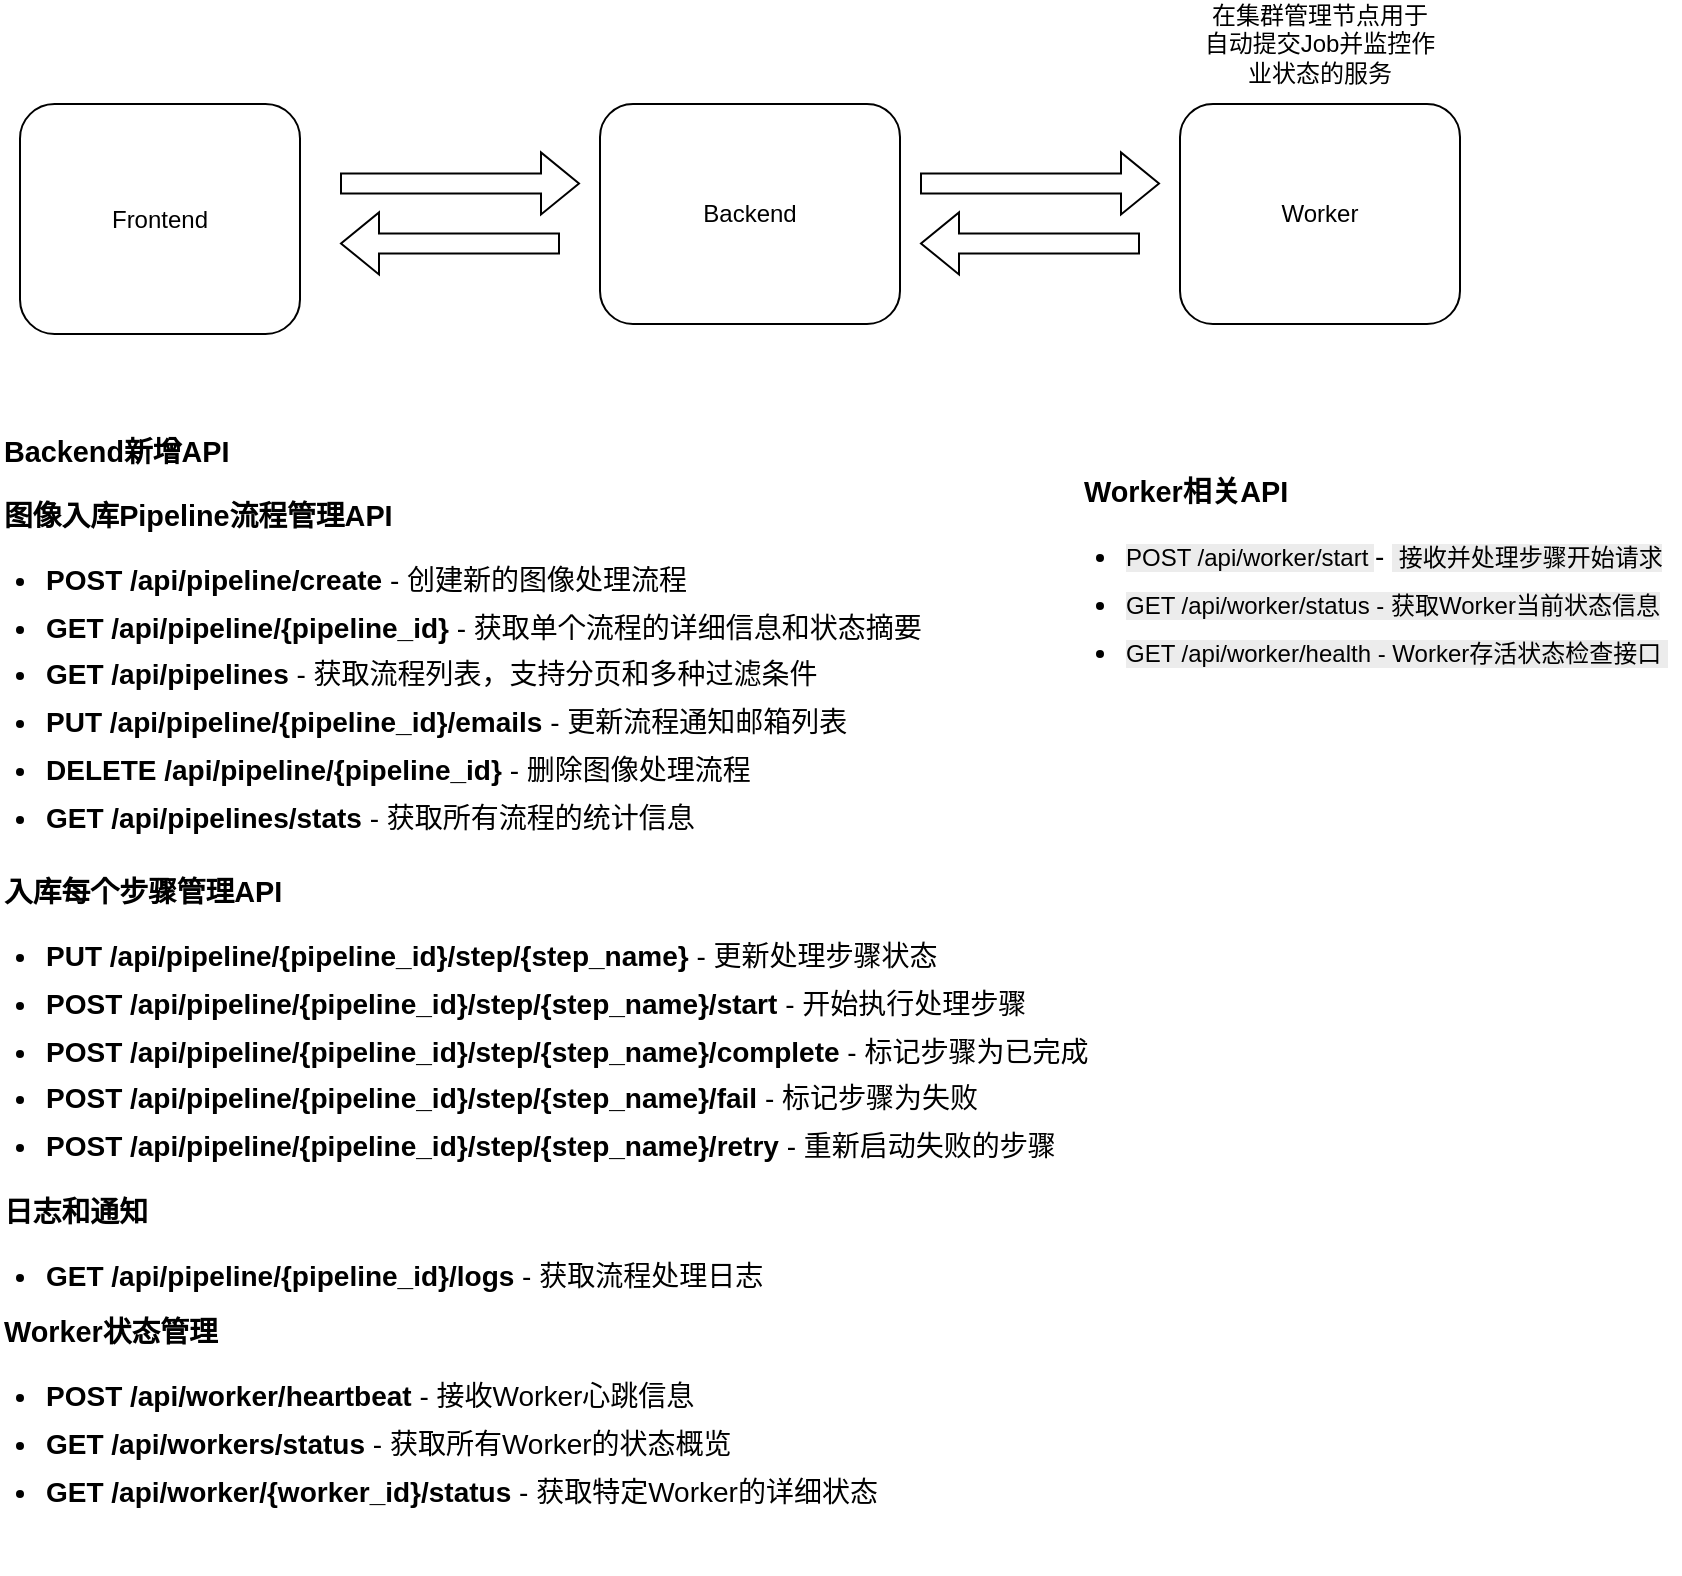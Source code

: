 <mxfile version="27.0.9">
  <diagram name="第 1 页" id="hHdWbca9_cBhzW1vsPXH">
    <mxGraphModel dx="1213" dy="722" grid="1" gridSize="10" guides="1" tooltips="1" connect="1" arrows="1" fold="1" page="1" pageScale="1" pageWidth="827" pageHeight="1169" math="0" shadow="0">
      <root>
        <mxCell id="0" />
        <mxCell id="1" parent="0" />
        <mxCell id="FGaTPld4qj9GWFZ1uLBO-1" value="Frontend" style="rounded=1;whiteSpace=wrap;html=1;" parent="1" vertex="1">
          <mxGeometry x="70" y="145" width="140" height="115" as="geometry" />
        </mxCell>
        <mxCell id="FGaTPld4qj9GWFZ1uLBO-2" value="Worker" style="rounded=1;whiteSpace=wrap;html=1;" parent="1" vertex="1">
          <mxGeometry x="650" y="145" width="140" height="110" as="geometry" />
        </mxCell>
        <mxCell id="FGaTPld4qj9GWFZ1uLBO-3" value="Backend" style="rounded=1;whiteSpace=wrap;html=1;" parent="1" vertex="1">
          <mxGeometry x="360" y="145" width="150" height="110" as="geometry" />
        </mxCell>
        <mxCell id="FGaTPld4qj9GWFZ1uLBO-7" value="" style="shape=flexArrow;endArrow=classic;html=1;rounded=0;" parent="1" edge="1">
          <mxGeometry width="50" height="50" relative="1" as="geometry">
            <mxPoint x="230" y="184.71" as="sourcePoint" />
            <mxPoint x="350" y="184.71" as="targetPoint" />
          </mxGeometry>
        </mxCell>
        <mxCell id="FGaTPld4qj9GWFZ1uLBO-8" value="" style="shape=flexArrow;endArrow=classic;html=1;rounded=0;" parent="1" edge="1">
          <mxGeometry width="50" height="50" relative="1" as="geometry">
            <mxPoint x="340" y="214.71" as="sourcePoint" />
            <mxPoint x="230" y="214.71" as="targetPoint" />
          </mxGeometry>
        </mxCell>
        <mxCell id="FGaTPld4qj9GWFZ1uLBO-9" value="" style="shape=flexArrow;endArrow=classic;html=1;rounded=0;" parent="1" edge="1">
          <mxGeometry width="50" height="50" relative="1" as="geometry">
            <mxPoint x="520" y="184.71" as="sourcePoint" />
            <mxPoint x="640" y="184.71" as="targetPoint" />
          </mxGeometry>
        </mxCell>
        <mxCell id="FGaTPld4qj9GWFZ1uLBO-10" value="" style="shape=flexArrow;endArrow=classic;html=1;rounded=0;" parent="1" edge="1">
          <mxGeometry width="50" height="50" relative="1" as="geometry">
            <mxPoint x="630" y="214.71" as="sourcePoint" />
            <mxPoint x="520" y="214.71" as="targetPoint" />
          </mxGeometry>
        </mxCell>
        <mxCell id="FGaTPld4qj9GWFZ1uLBO-11" value="在集群管理节点用于自动提交Job并监控作业状态的服务" style="text;html=1;align=center;verticalAlign=middle;whiteSpace=wrap;rounded=0;" parent="1" vertex="1">
          <mxGeometry x="660" y="100" width="120" height="30" as="geometry" />
        </mxCell>
        <mxCell id="FGaTPld4qj9GWFZ1uLBO-12" value="&lt;h3 style=&quot;box-sizing: border-box; margin: 1em 0px; font-weight: bold; -webkit-tap-highlight-color: transparent; font-size: 1.2em; color: rgb(0, 0, 0); font-style: normal; font-variant-ligatures: normal; font-variant-caps: normal; letter-spacing: normal; orphans: 2; text-align: start; text-indent: 0px; text-transform: none; widows: 2; word-spacing: 0px; -webkit-text-stroke-width: 0px; white-space: normal; background-color: rgb(255, 255, 255); text-decoration-thickness: initial; text-decoration-style: initial; text-decoration-color: initial;&quot;&gt;&lt;font face=&quot;Helvetica&quot;&gt;Backend新增API&lt;/font&gt;&lt;/h3&gt;&lt;h3 style=&quot;box-sizing: border-box; margin: 1em 0px; font-weight: bold; -webkit-tap-highlight-color: transparent; font-size: 1.2em; color: rgb(0, 0, 0); font-style: normal; font-variant-ligatures: normal; font-variant-caps: normal; letter-spacing: normal; orphans: 2; text-align: start; text-indent: 0px; text-transform: none; widows: 2; word-spacing: 0px; -webkit-text-stroke-width: 0px; white-space: normal; background-color: rgb(255, 255, 255); text-decoration-thickness: initial; text-decoration-style: initial; text-decoration-color: initial;&quot;&gt;&lt;font face=&quot;Helvetica&quot;&gt;图像入库Pipeline流程管理API&lt;/font&gt;&lt;/h3&gt;&lt;ul style=&quot;box-sizing: border-box; margin: 1em 0px; font-weight: 400; -webkit-tap-highlight-color: transparent; list-style: initial; padding-left: 1.5em; color: rgb(0, 0, 0); font-size: 14px; font-style: normal; font-variant-ligatures: normal; font-variant-caps: normal; letter-spacing: normal; orphans: 2; text-align: start; text-indent: 0px; text-transform: none; widows: 2; word-spacing: 0px; -webkit-text-stroke-width: 0px; white-space: normal; background-color: rgb(255, 255, 255); text-decoration-thickness: initial; text-decoration-style: initial; text-decoration-color: initial;&quot;&gt;&lt;li style=&quot;box-sizing: border-box; margin: 0px 0px 0.5em; font-weight: normal; -webkit-tap-highlight-color: transparent;&quot;&gt;&lt;font face=&quot;Helvetica&quot;&gt;&lt;strong style=&quot;box-sizing: border-box; margin: 0px; font-weight: bold; -webkit-tap-highlight-color: transparent;&quot;&gt;POST /api/pipeline/create&lt;/strong&gt;&lt;span&gt;&amp;nbsp;&lt;/span&gt;- 创建新的图像处理流程&lt;/font&gt;&lt;/li&gt;&lt;li style=&quot;box-sizing: border-box; margin: 0px 0px 0.5em; font-weight: normal; -webkit-tap-highlight-color: transparent;&quot;&gt;&lt;font face=&quot;Helvetica&quot;&gt;&lt;strong style=&quot;box-sizing: border-box; margin: 0px; font-weight: bold; -webkit-tap-highlight-color: transparent;&quot;&gt;GET /api/pipeline/{pipeline_id}&lt;/strong&gt;&lt;span&gt;&amp;nbsp;&lt;/span&gt;- 获取单个流程的详细信息和状态摘要&lt;/font&gt;&lt;/li&gt;&lt;li style=&quot;box-sizing: border-box; margin: 0px 0px 0.5em; font-weight: normal; -webkit-tap-highlight-color: transparent;&quot;&gt;&lt;font face=&quot;Helvetica&quot;&gt;&lt;strong style=&quot;box-sizing: border-box; margin: 0px; font-weight: bold; -webkit-tap-highlight-color: transparent;&quot;&gt;GET /api/pipelines&lt;/strong&gt;&lt;span&gt;&amp;nbsp;&lt;/span&gt;- 获取流程列表，支持分页和多种过滤条件&lt;/font&gt;&lt;/li&gt;&lt;li style=&quot;box-sizing: border-box; margin: 0px 0px 0.5em; font-weight: normal; -webkit-tap-highlight-color: transparent;&quot;&gt;&lt;font face=&quot;Helvetica&quot;&gt;&lt;strong style=&quot;box-sizing: border-box; margin: 0px; font-weight: bold; -webkit-tap-highlight-color: transparent;&quot;&gt;PUT /api/pipeline/{pipeline_id}/emails&lt;/strong&gt;&lt;span&gt;&amp;nbsp;&lt;/span&gt;- 更新流程通知邮箱列表&lt;/font&gt;&lt;/li&gt;&lt;li style=&quot;box-sizing: border-box; margin: 0px 0px 0.5em; font-weight: normal; -webkit-tap-highlight-color: transparent;&quot;&gt;&lt;font face=&quot;Helvetica&quot;&gt;&lt;strong style=&quot;box-sizing: border-box; margin: 0px; font-weight: bold; -webkit-tap-highlight-color: transparent;&quot;&gt;DELETE /api/pipeline/{pipeline_id}&lt;/strong&gt;&lt;span&gt;&amp;nbsp;&lt;/span&gt;- 删除图像处理流程&lt;/font&gt;&lt;/li&gt;&lt;li style=&quot;box-sizing: border-box; margin: 0px 0px 0.5em; font-weight: normal; -webkit-tap-highlight-color: transparent;&quot;&gt;&lt;font face=&quot;Helvetica&quot;&gt;&lt;strong style=&quot;box-sizing: border-box; margin: 0px; font-weight: bold; -webkit-tap-highlight-color: transparent;&quot;&gt;GET /api/pipelines/stats&lt;/strong&gt;&amp;nbsp;- 获取所有流程的统计信息&lt;/font&gt;&lt;/li&gt;&lt;/ul&gt;" style="text;whiteSpace=wrap;html=1;" parent="1" vertex="1">
          <mxGeometry x="60" y="290" width="490" height="220" as="geometry" />
        </mxCell>
        <mxCell id="FGaTPld4qj9GWFZ1uLBO-13" value="&lt;h3 style=&quot;box-sizing: border-box; margin: 1em 0px; font-weight: bold; -webkit-tap-highlight-color: transparent; font-size: 1.2em; color: rgb(0, 0, 0); font-style: normal; font-variant-ligatures: normal; font-variant-caps: normal; letter-spacing: normal; orphans: 2; text-align: start; text-indent: 0px; text-transform: none; widows: 2; word-spacing: 0px; -webkit-text-stroke-width: 0px; white-space: normal; background-color: rgb(255, 255, 255); text-decoration-thickness: initial; text-decoration-style: initial; text-decoration-color: initial;&quot;&gt;&lt;font face=&quot;Helvetica&quot;&gt;入库每个步骤管理API&lt;/font&gt;&lt;/h3&gt;&lt;ul style=&quot;box-sizing: border-box; margin: 1em 0px; font-weight: 400; -webkit-tap-highlight-color: transparent; list-style: initial; padding-left: 1.5em; color: rgb(0, 0, 0); font-size: 14px; font-style: normal; font-variant-ligatures: normal; font-variant-caps: normal; letter-spacing: normal; orphans: 2; text-align: start; text-indent: 0px; text-transform: none; widows: 2; word-spacing: 0px; -webkit-text-stroke-width: 0px; white-space: normal; background-color: rgb(255, 255, 255); text-decoration-thickness: initial; text-decoration-style: initial; text-decoration-color: initial;&quot;&gt;&lt;li style=&quot;box-sizing: border-box; margin: 0px 0px 0.5em; font-weight: normal; -webkit-tap-highlight-color: transparent;&quot;&gt;&lt;font face=&quot;Helvetica&quot;&gt;&lt;strong style=&quot;box-sizing: border-box; margin: 0px; font-weight: bold; -webkit-tap-highlight-color: transparent;&quot;&gt;PUT /api/pipeline/{pipeline_id}/step/{step_name}&lt;/strong&gt;&lt;span&gt;&amp;nbsp;&lt;/span&gt;- 更新处理步骤状态&lt;/font&gt;&lt;/li&gt;&lt;li style=&quot;box-sizing: border-box; margin: 0px 0px 0.5em; font-weight: normal; -webkit-tap-highlight-color: transparent;&quot;&gt;&lt;font face=&quot;Helvetica&quot;&gt;&lt;strong style=&quot;box-sizing: border-box; margin: 0px; font-weight: bold; -webkit-tap-highlight-color: transparent;&quot;&gt;POST /api/pipeline/{pipeline_id}/step/{step_name}/start&lt;/strong&gt;&lt;span&gt;&amp;nbsp;&lt;/span&gt;- 开始执行处理步骤&lt;/font&gt;&lt;/li&gt;&lt;li style=&quot;box-sizing: border-box; margin: 0px 0px 0.5em; font-weight: normal; -webkit-tap-highlight-color: transparent;&quot;&gt;&lt;font face=&quot;Helvetica&quot;&gt;&lt;strong style=&quot;box-sizing: border-box; margin: 0px; font-weight: bold; -webkit-tap-highlight-color: transparent;&quot;&gt;POST /api/pipeline/{pipeline_id}/step/{step_name}/complete&lt;/strong&gt;&lt;span&gt;&amp;nbsp;&lt;/span&gt;- 标记步骤为已完成&lt;/font&gt;&lt;/li&gt;&lt;li style=&quot;box-sizing: border-box; margin: 0px 0px 0.5em; font-weight: normal; -webkit-tap-highlight-color: transparent;&quot;&gt;&lt;font face=&quot;Helvetica&quot;&gt;&lt;strong style=&quot;box-sizing: border-box; margin: 0px; font-weight: bold; -webkit-tap-highlight-color: transparent;&quot;&gt;POST /api/pipeline/{pipeline_id}/step/{step_name}/fail&lt;/strong&gt;&lt;span&gt;&amp;nbsp;&lt;/span&gt;- 标记步骤为失败&lt;/font&gt;&lt;/li&gt;&lt;li style=&quot;box-sizing: border-box; margin: 0px 0px 0.5em; font-weight: normal; -webkit-tap-highlight-color: transparent;&quot;&gt;&lt;font face=&quot;Helvetica&quot;&gt;&lt;strong style=&quot;box-sizing: border-box; margin: 0px; font-weight: bold; -webkit-tap-highlight-color: transparent;&quot;&gt;POST /api/pipeline/{pipeline_id}/step/{step_name}/retry&lt;/strong&gt;&amp;nbsp;- 重新启动失败的步骤&lt;/font&gt;&lt;/li&gt;&lt;/ul&gt;" style="text;whiteSpace=wrap;html=1;" parent="1" vertex="1">
          <mxGeometry x="60" y="510" width="560" height="230" as="geometry" />
        </mxCell>
        <mxCell id="FGaTPld4qj9GWFZ1uLBO-14" value="&lt;h3 style=&quot;box-sizing: border-box; margin: 1em 0px; font-weight: bold; -webkit-tap-highlight-color: transparent; font-size: 1.2em; color: rgb(0, 0, 0); font-style: normal; font-variant-ligatures: normal; font-variant-caps: normal; letter-spacing: normal; orphans: 2; text-align: start; text-indent: 0px; text-transform: none; widows: 2; word-spacing: 0px; -webkit-text-stroke-width: 0px; white-space: normal; background-color: rgb(255, 255, 255); text-decoration-thickness: initial; text-decoration-style: initial; text-decoration-color: initial;&quot;&gt;&lt;font face=&quot;Helvetica&quot;&gt;日志和通知&lt;/font&gt;&lt;/h3&gt;&lt;ul style=&quot;box-sizing: border-box; margin: 1em 0px; font-weight: 400; -webkit-tap-highlight-color: transparent; list-style: initial; padding-left: 1.5em; color: rgb(0, 0, 0); font-size: 14px; font-style: normal; font-variant-ligatures: normal; font-variant-caps: normal; letter-spacing: normal; orphans: 2; text-align: start; text-indent: 0px; text-transform: none; widows: 2; word-spacing: 0px; -webkit-text-stroke-width: 0px; white-space: normal; background-color: rgb(255, 255, 255); text-decoration-thickness: initial; text-decoration-style: initial; text-decoration-color: initial;&quot;&gt;&lt;li style=&quot;box-sizing: border-box; margin: 0px 0px 0.5em; font-weight: normal; -webkit-tap-highlight-color: transparent;&quot;&gt;&lt;font face=&quot;Helvetica&quot;&gt;&lt;strong style=&quot;box-sizing: border-box; margin: 0px; font-weight: bold; -webkit-tap-highlight-color: transparent;&quot;&gt;GET /api/pipeline/{pipeline_id}/logs&lt;/strong&gt;&amp;nbsp;- 获取流程处理日志&lt;/font&gt;&lt;/li&gt;&lt;/ul&gt;" style="text;whiteSpace=wrap;html=1;" parent="1" vertex="1">
          <mxGeometry x="60" y="670" width="420" height="90" as="geometry" />
        </mxCell>
        <mxCell id="FGaTPld4qj9GWFZ1uLBO-15" value="&lt;h3 style=&quot;box-sizing: border-box; margin: 1em 0px; font-weight: bold; -webkit-tap-highlight-color: transparent; font-size: 1.2em; color: rgb(0, 0, 0); font-style: normal; font-variant-ligatures: normal; font-variant-caps: normal; letter-spacing: normal; orphans: 2; text-align: start; text-indent: 0px; text-transform: none; widows: 2; word-spacing: 0px; -webkit-text-stroke-width: 0px; white-space: normal; background-color: rgb(255, 255, 255); text-decoration-thickness: initial; text-decoration-style: initial; text-decoration-color: initial;&quot;&gt;&lt;font face=&quot;Helvetica&quot;&gt;Worker状态管理&lt;/font&gt;&lt;/h3&gt;&lt;ul style=&quot;box-sizing: border-box; margin: 1em 0px; font-weight: 400; -webkit-tap-highlight-color: transparent; list-style: initial; padding-left: 1.5em; color: rgb(0, 0, 0); font-size: 14px; font-style: normal; font-variant-ligatures: normal; font-variant-caps: normal; letter-spacing: normal; orphans: 2; text-align: start; text-indent: 0px; text-transform: none; widows: 2; word-spacing: 0px; -webkit-text-stroke-width: 0px; white-space: normal; background-color: rgb(255, 255, 255); text-decoration-thickness: initial; text-decoration-style: initial; text-decoration-color: initial;&quot;&gt;&lt;li style=&quot;box-sizing: border-box; margin: 0px 0px 0.5em; font-weight: normal; -webkit-tap-highlight-color: transparent;&quot;&gt;&lt;font face=&quot;Helvetica&quot;&gt;&lt;strong style=&quot;box-sizing: border-box; margin: 0px; font-weight: bold; -webkit-tap-highlight-color: transparent;&quot;&gt;POST /api/worker/heartbeat&lt;/strong&gt;&lt;span&gt;&amp;nbsp;&lt;/span&gt;- 接收Worker心跳信息&lt;/font&gt;&lt;/li&gt;&lt;li style=&quot;box-sizing: border-box; margin: 0px 0px 0.5em; font-weight: normal; -webkit-tap-highlight-color: transparent;&quot;&gt;&lt;font face=&quot;Helvetica&quot;&gt;&lt;strong style=&quot;box-sizing: border-box; margin: 0px; font-weight: bold; -webkit-tap-highlight-color: transparent;&quot;&gt;GET /api/workers/status&lt;/strong&gt;&lt;span&gt;&amp;nbsp;&lt;/span&gt;- 获取所有Worker的状态概览&lt;/font&gt;&lt;/li&gt;&lt;li style=&quot;box-sizing: border-box; margin: 0px 0px 0.5em; font-weight: normal; -webkit-tap-highlight-color: transparent;&quot;&gt;&lt;font face=&quot;Helvetica&quot;&gt;&lt;strong style=&quot;box-sizing: border-box; margin: 0px; font-weight: bold; -webkit-tap-highlight-color: transparent;&quot;&gt;GET /api/worker/{worker_id}/status&lt;/strong&gt;&amp;nbsp;- 获取特定Worker的详细状态&lt;/font&gt;&lt;/li&gt;&lt;/ul&gt;" style="text;whiteSpace=wrap;html=1;" parent="1" vertex="1">
          <mxGeometry x="60" y="730" width="470" height="150" as="geometry" />
        </mxCell>
        <mxCell id="FGaTPld4qj9GWFZ1uLBO-18" value="&lt;h3 style=&quot;box-sizing: border-box; margin: 1em 0px; -webkit-tap-highlight-color: transparent; font-size: 1.2em; background-color: rgb(255, 255, 255); color: rgb(0, 0, 0);&quot;&gt;&lt;font face=&quot;Helvetica&quot;&gt;Worker相关API&lt;/font&gt;&lt;/h3&gt;&lt;ul style=&quot;box-sizing: border-box; margin: 1em 0px; -webkit-tap-highlight-color: transparent; list-style: initial; padding-left: 1.5em; font-size: 14px; background-color: rgb(255, 255, 255); color: rgb(0, 0, 0);&quot;&gt;&lt;li style=&quot;box-sizing: border-box; margin: 0px 0px 0.5em; -webkit-tap-highlight-color: transparent;&quot;&gt;&lt;font face=&quot;Helvetica&quot;&gt;&lt;span style=&quot;font-size: 12px; background-color: rgb(236, 236, 236);&quot;&gt;POST /api/worker/start&amp;nbsp;&lt;/span&gt;-&amp;nbsp;&lt;/font&gt;&lt;span style=&quot;font-size: 12px; background-color: rgb(236, 236, 236);&quot;&gt;&amp;nbsp;接收并处理步骤开始请求&lt;/span&gt;&lt;/li&gt;&lt;li style=&quot;box-sizing: border-box; margin: 0px 0px 0.5em; -webkit-tap-highlight-color: transparent;&quot;&gt;&lt;span style=&quot;font-size: 12px; background-color: rgb(236, 236, 236);&quot;&gt;GET /api/worker/status -&amp;nbsp;&lt;/span&gt;&lt;span style=&quot;font-size: 12px; background-color: rgb(236, 236, 236);&quot;&gt;获取Worker当前状态信息&lt;/span&gt;&lt;/li&gt;&lt;li style=&quot;box-sizing: border-box; margin: 0px 0px 0.5em; -webkit-tap-highlight-color: transparent;&quot;&gt;&lt;span style=&quot;font-size: 12px; background-color: rgb(236, 236, 236);&quot;&gt;GET /api/worker/health - Worker存活状态检查接口&amp;nbsp;&lt;/span&gt;&lt;/li&gt;&lt;/ul&gt;" style="text;whiteSpace=wrap;html=1;" parent="1" vertex="1">
          <mxGeometry x="600" y="310" width="300" height="140" as="geometry" />
        </mxCell>
      </root>
    </mxGraphModel>
  </diagram>
</mxfile>
